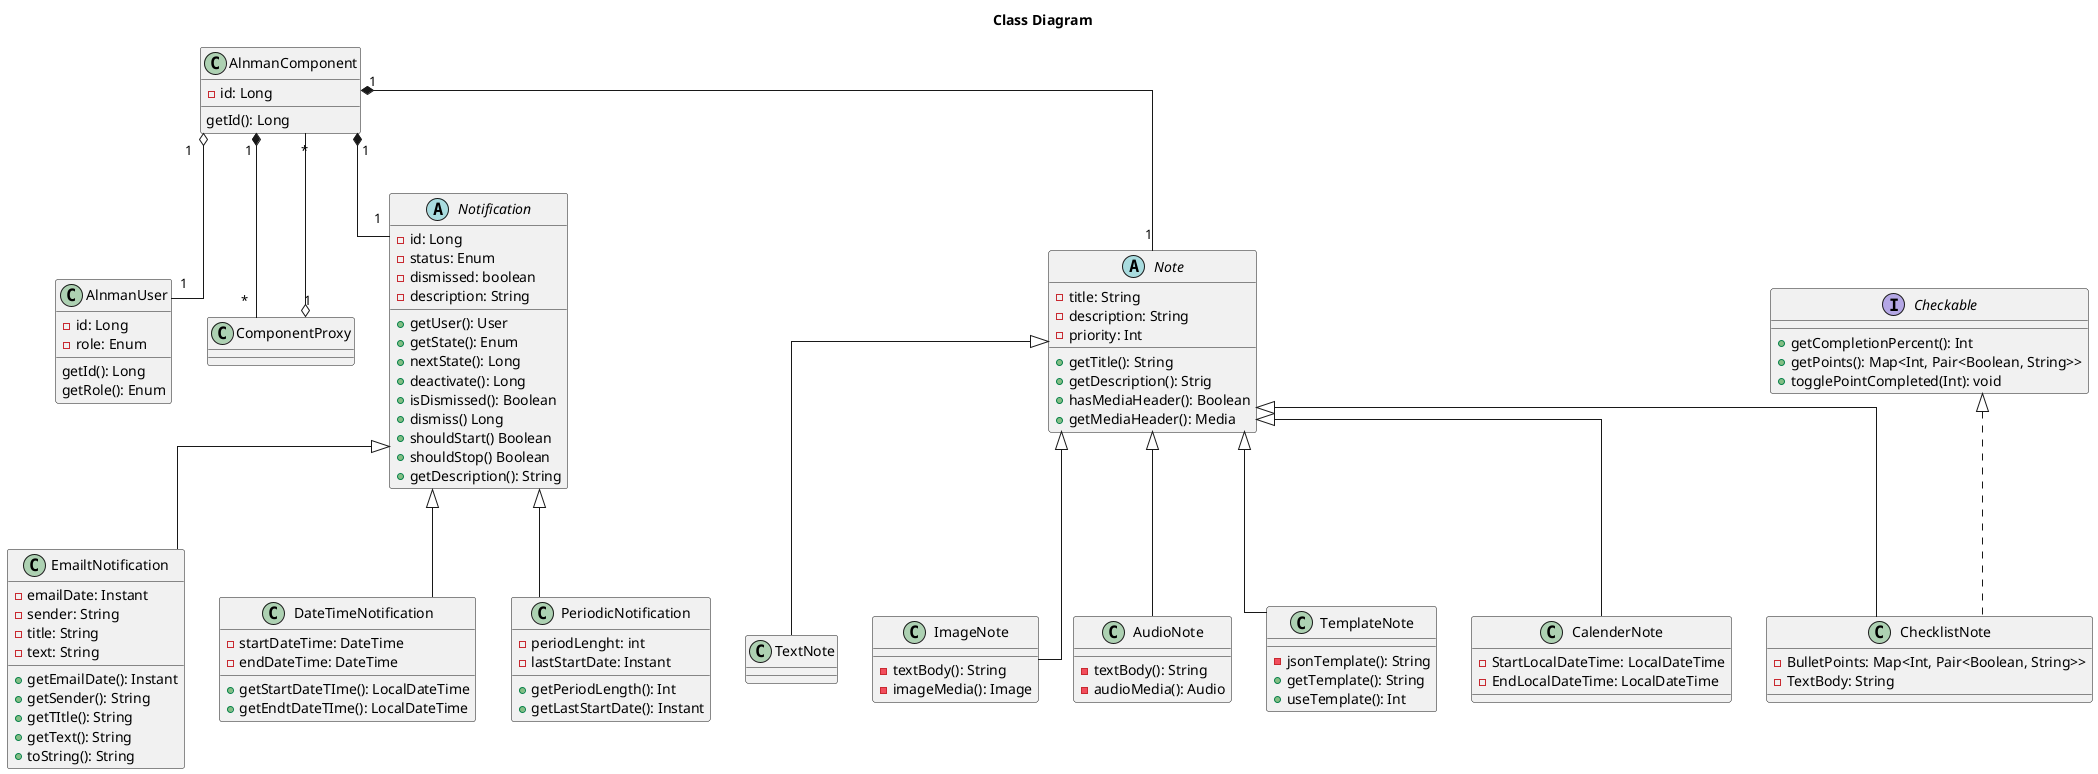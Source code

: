@startuml testDiagram
title Class Diagram
skinparam linetype ortho

class AlnmanUser {
    - id: Long
    - role: Enum
    getId(): Long
    getRole(): Enum
    }

class AlnmanComponent {
    - id: Long
    getId(): Long
    }
class ComponentProxy {
    }

abstract Notification{
    - id: Long
    - status: Enum
    - dismissed: boolean
    - description: String 
    + getUser(): User
    + getState(): Enum
    + nextState(): Long
    + deactivate(): Long
    + isDismissed(): Boolean
    + dismiss() Long
    + shouldStart() Boolean
    + shouldStop() Boolean
    + getDescription(): String
}
class EmailtNotification{
    - emailDate: Instant
    - sender: String
    - title: String
    - text: String
    + getEmailDate(): Instant
    + getSender(): String
    + getTItle(): String
    + getText(): String
    + toString(): String
}
class DateTimeNotification{
    - startDateTime: DateTime
    - endDateTime: DateTime
    + getStartDateTIme(): LocalDateTime
    + getEndtDateTIme(): LocalDateTime
}
class PeriodicNotification{
    - periodLenght: int
    - lastStartDate: Instant
    + getPeriodLength(): Int
    + getLastStartDate(): Instant
}

abstract Note{
    - title: String
    - description: String
    - priority: Int
    + getTitle(): String
    + getDescription(): Strig
    + hasMediaHeader(): Boolean
    + getMediaHeader(): Media
}
interface Checkable{
    + getCompletionPercent(): Int
    + getPoints(): Map<Int, Pair<Boolean, String>>
    + togglePointCompleted(Int): void
}
class TextNote{
}
class ImageNote{
    - textBody(): String
    - imageMedia(): Image
}
class AudioNote{
    - textBody(): String
    - audioMedia(): Audio
}
class TemplateNote{
    - jsonTemplate(): String
    + getTemplate(): String
    + useTemplate(): Int
}
class CalenderNote{
    - StartLocalDateTime: LocalDateTime
    - EndLocalDateTime: LocalDateTime
}
class ChecklistNote{
    - BulletPoints: Map<Int, Pair<Boolean, String>>
    - TextBody: String
}
AlnmanComponent "1" o-- "1" AlnmanUser
AlnmanComponent "1" *-- "*" ComponentProxy
ComponentProxy "1" o-- "*" AlnmanComponent
AlnmanComponent "1" *-- "1" Notification
AlnmanComponent "1" *-- "1" Note
Notification <|-- EmailtNotification
Notification <|-- DateTimeNotification
Notification <|-- PeriodicNotification
Note <|-- TextNote
Note <|-- ImageNote
Note <|-- AudioNote
Note <|-- TemplateNote
Note <|-- CalenderNote
Note <|-- ChecklistNote
Checkable <|.. ChecklistNote
@enduml
* Removed unnecessary getters and setters